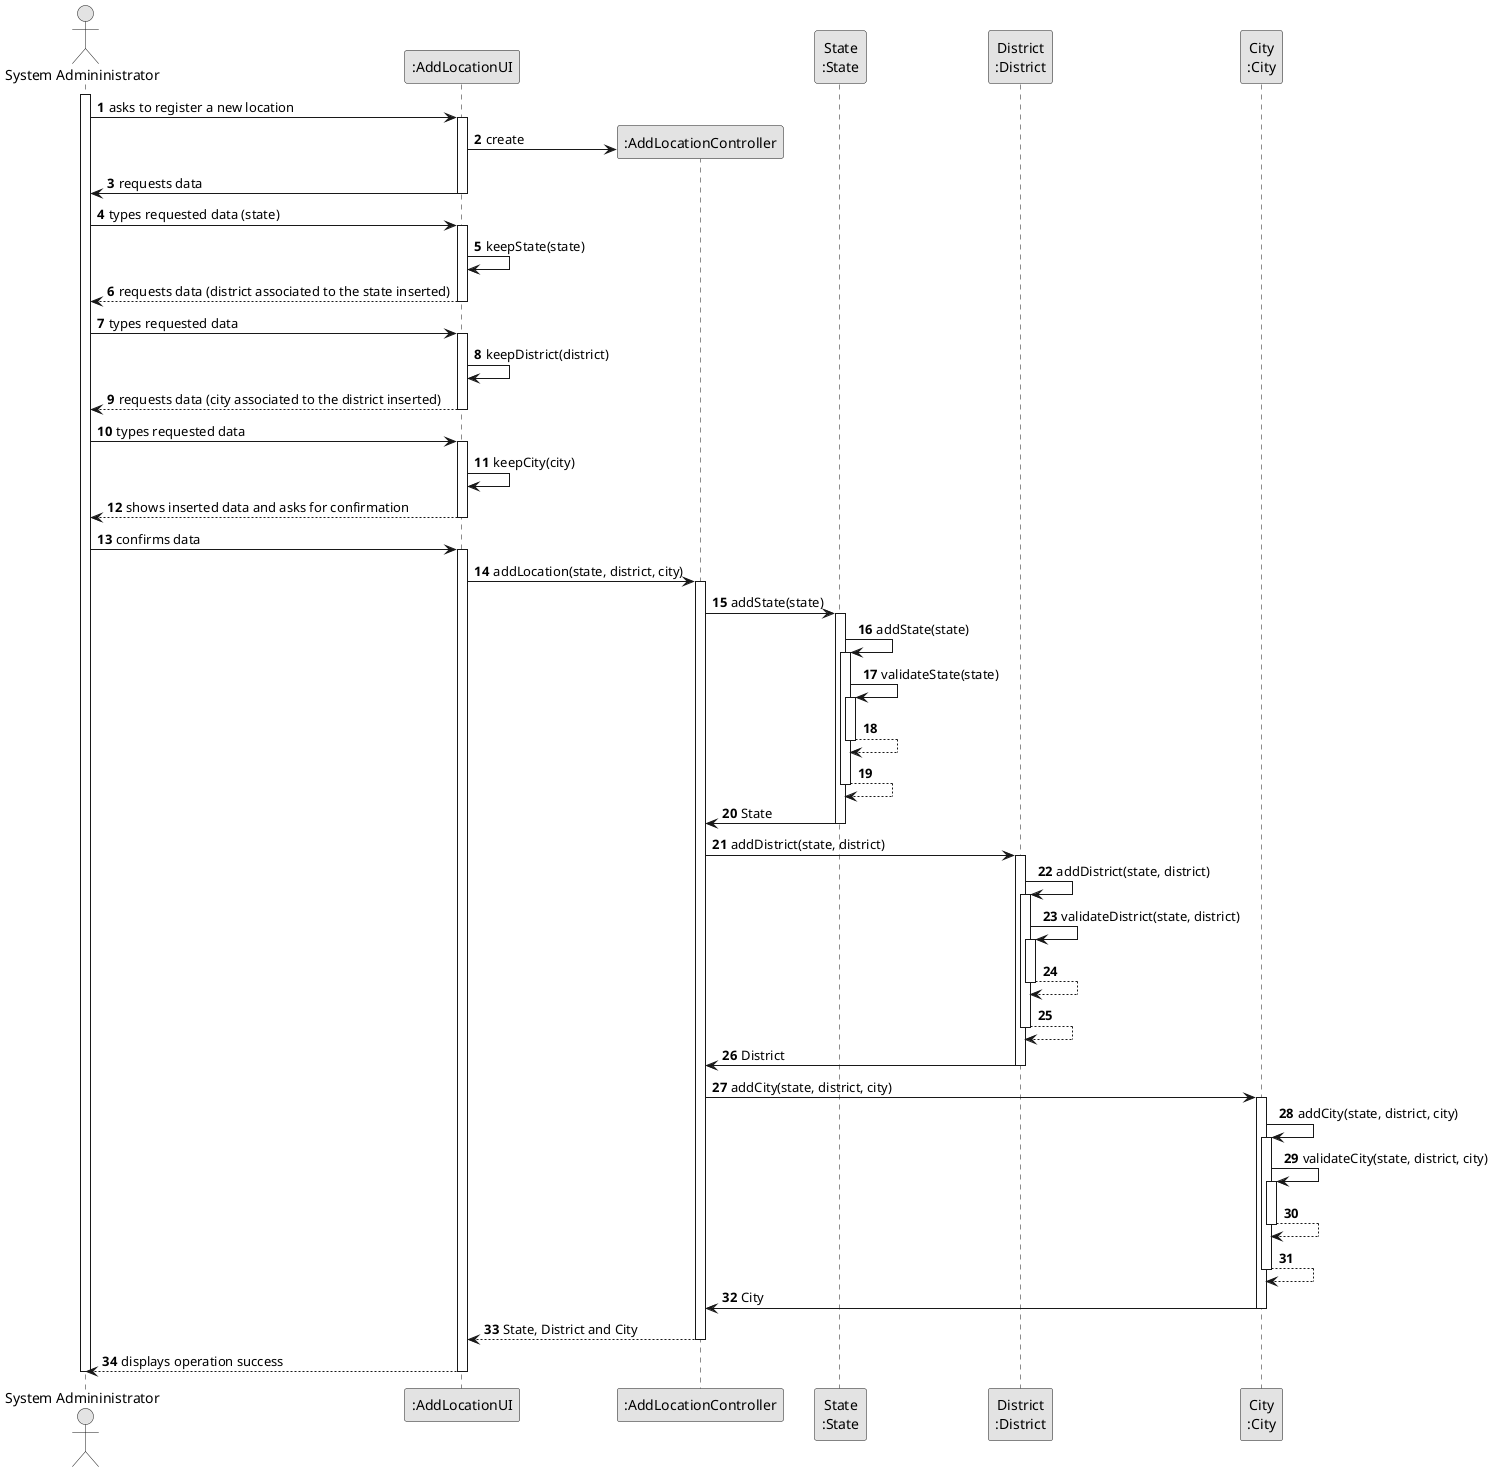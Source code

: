 @startuml
skinparam monochrome true
skinparam packageStyle rectangle
skinparam shadowing false

autonumber

'hide footbox
actor "System Admininistrator" as Admin
participant ":AddLocationUI" as AddLocationUI
participant ":AddLocationController" as AddLocationController
participant "State\n:State" as State
participant "District\n:District" as District
participant "City\n:City" as City

activate Admin

    Admin -> AddLocationUI : asks to register a new location

        activate AddLocationUI
            create AddLocationController
            AddLocationUI -> AddLocationController** : create
            AddLocationUI -> Admin : requests data
        deactivate AddLocationUI

    Admin -> AddLocationUI : types requested data (state)
        activate AddLocationUI
                AddLocationUI -> AddLocationUI : keepState(state)
            AddLocationUI --> Admin :  requests data (district associated to the state inserted)
        deactivate AddLocationUI

    Admin -> AddLocationUI : types requested data
        activate AddLocationUI
                AddLocationUI -> AddLocationUI : keepDistrict(district)
            AddLocationUI --> Admin :  requests data (city associated to the district inserted)
        deactivate AddLocationUI

    Admin -> AddLocationUI : types requested data
        activate AddLocationUI
                AddLocationUI -> AddLocationUI : keepCity(city)
            AddLocationUI --> Admin : shows inserted data and asks for confirmation
        deactivate AddLocationUI

    Admin -> AddLocationUI : confirms data
    activate AddLocationUI

        AddLocationUI -> AddLocationController : addLocation(state, district, city)
        activate AddLocationController

                AddLocationController -> State : addState(state)
                activate State
                        State -> State : addState(state)
                            activate State
                                State -> State : validateState(state)
                                    activate State
                                        State --> State
                                    deactivate State
                                State --> State
                            deactivate State
                        State -> AddLocationController : State
                deactivate State
                AddLocationController -> District : addDistrict(state, district)
                activate District
                        District -> District : addDistrict(state, district)
                            activate District
                                District -> District : validateDistrict(state, district)
                                    activate District
                                        District --> District
                                    deactivate District
                                District --> District
                            deactivate District
                        District -> AddLocationController : District
                deactivate District
                AddLocationController -> City : addCity(state, district, city)
                activate City
                        City -> City : addCity(state, district, city)
                            activate City
                                City -> City : validateCity(state, district, city)
                                    activate City
                                        City --> City
                                    deactivate City
                                City --> City
                            deactivate City
                        City -> AddLocationController : City
                deactivate City
                AddLocationController --> AddLocationUI : State, District and City 
            deactivate AddLocationController
        AddLocationUI --> Admin : displays operation success
    deactivate AddLocationUI

deactivate Admin

@enduml